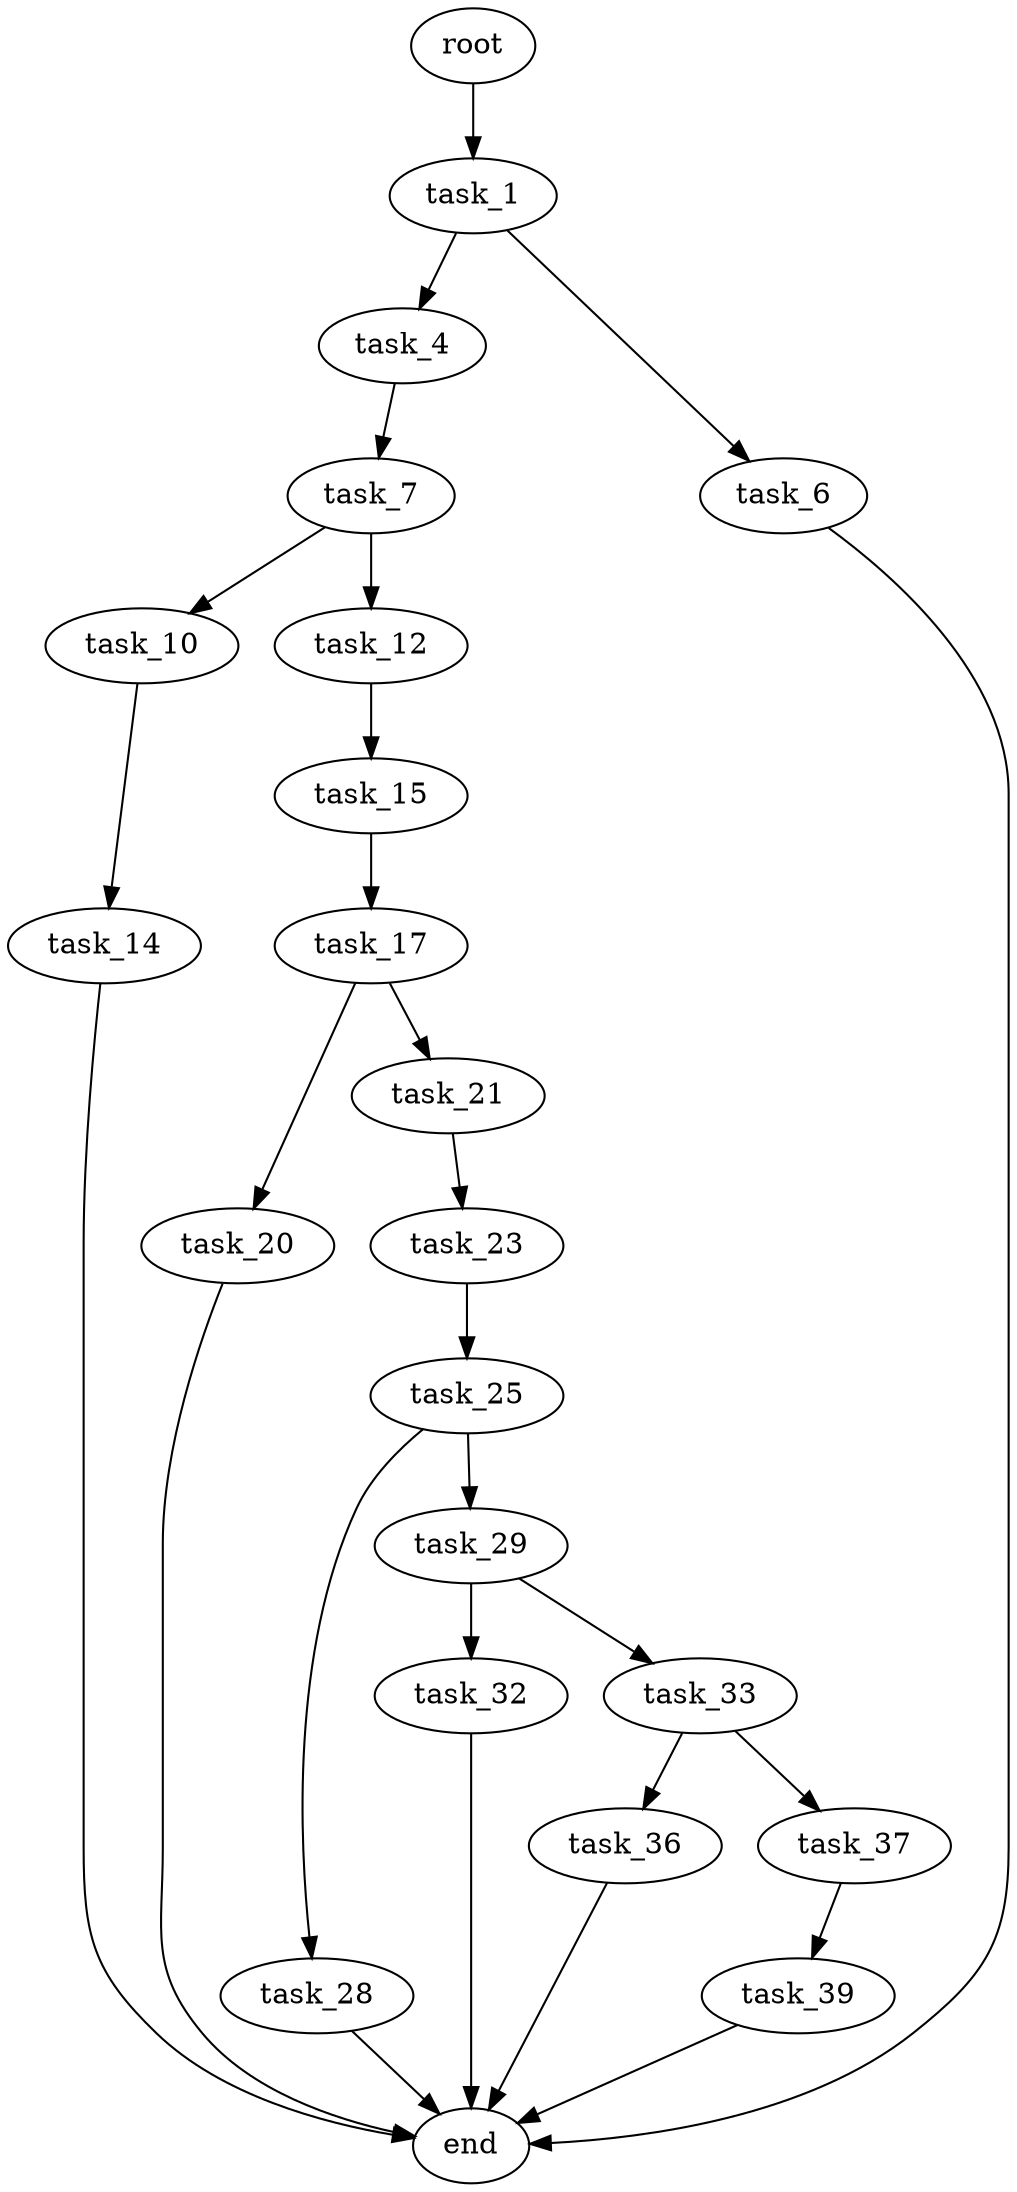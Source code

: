 digraph G {
  root [size="0.000000"];
  task_1 [size="568059458980.000000"];
  task_4 [size="76489835208.000000"];
  task_6 [size="220168810698.000000"];
  task_7 [size="27758976378.000000"];
  end [size="0.000000"];
  task_10 [size="68719476736.000000"];
  task_12 [size="9995854418.000000"];
  task_14 [size="35750364262.000000"];
  task_15 [size="368293445632.000000"];
  task_17 [size="68719476736.000000"];
  task_20 [size="28200901791.000000"];
  task_21 [size="437817331975.000000"];
  task_23 [size="549755813888.000000"];
  task_25 [size="782757789696.000000"];
  task_28 [size="162467472180.000000"];
  task_29 [size="368293445632.000000"];
  task_32 [size="231928233984.000000"];
  task_33 [size="28991029248.000000"];
  task_36 [size="37797355778.000000"];
  task_37 [size="113859572112.000000"];
  task_39 [size="358129625543.000000"];

  root -> task_1 [size="1.000000"];
  task_1 -> task_4 [size="411041792.000000"];
  task_1 -> task_6 [size="411041792.000000"];
  task_4 -> task_7 [size="134217728.000000"];
  task_6 -> end [size="1.000000"];
  task_7 -> task_10 [size="838860800.000000"];
  task_7 -> task_12 [size="838860800.000000"];
  task_10 -> task_14 [size="134217728.000000"];
  task_12 -> task_15 [size="209715200.000000"];
  task_14 -> end [size="1.000000"];
  task_15 -> task_17 [size="411041792.000000"];
  task_17 -> task_20 [size="134217728.000000"];
  task_17 -> task_21 [size="134217728.000000"];
  task_20 -> end [size="1.000000"];
  task_21 -> task_23 [size="411041792.000000"];
  task_23 -> task_25 [size="536870912.000000"];
  task_25 -> task_28 [size="679477248.000000"];
  task_25 -> task_29 [size="679477248.000000"];
  task_28 -> end [size="1.000000"];
  task_29 -> task_32 [size="411041792.000000"];
  task_29 -> task_33 [size="411041792.000000"];
  task_32 -> end [size="1.000000"];
  task_33 -> task_36 [size="75497472.000000"];
  task_33 -> task_37 [size="75497472.000000"];
  task_36 -> end [size="1.000000"];
  task_37 -> task_39 [size="536870912.000000"];
  task_39 -> end [size="1.000000"];
}
